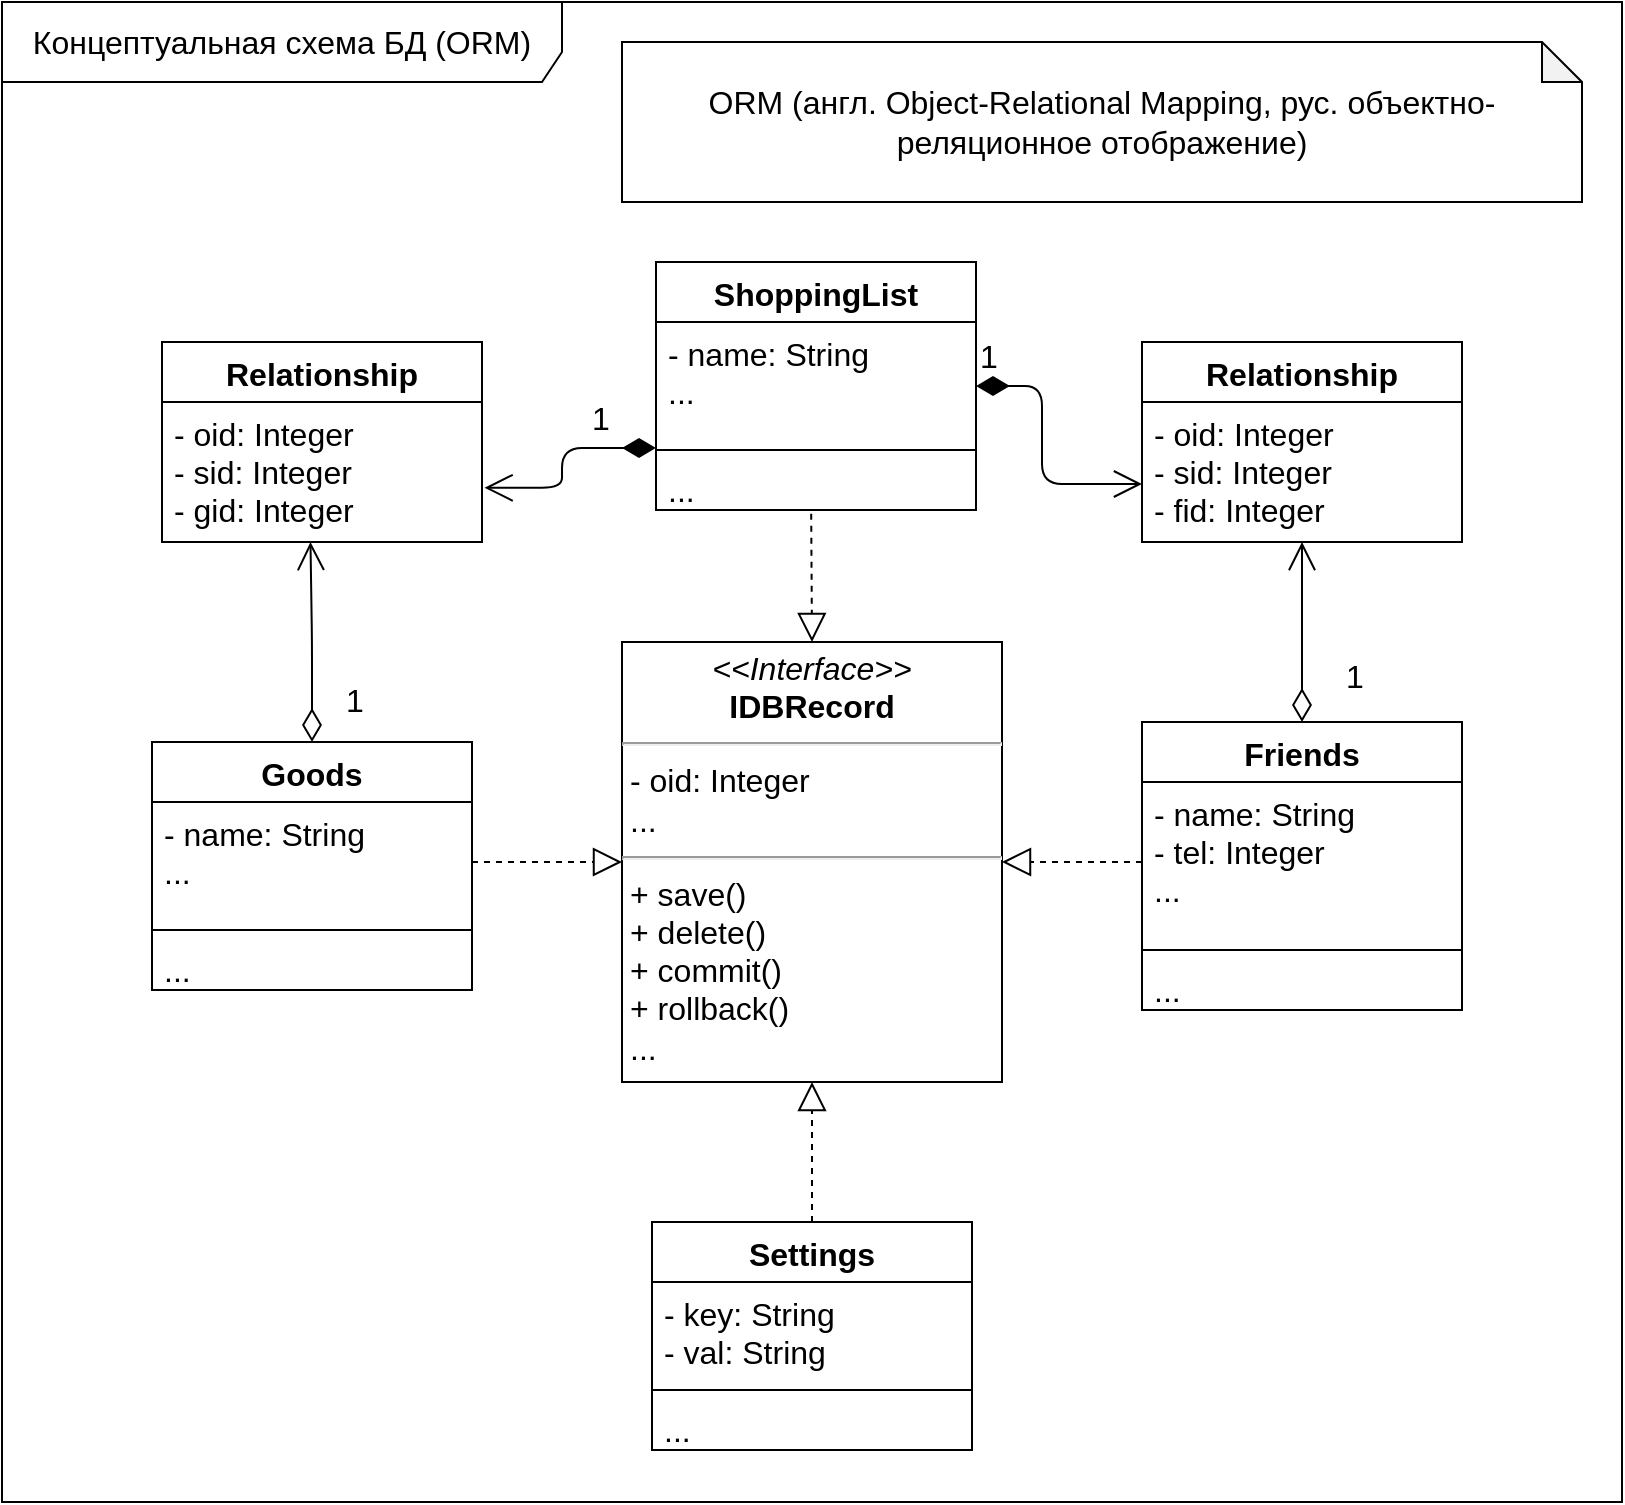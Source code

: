 <mxfile version="14.1.8" type="device"><diagram name="Page-1" id="e7e014a7-5840-1c2e-5031-d8a46d1fe8dd"><mxGraphModel dx="2906" dy="2106" grid="1" gridSize="10" guides="1" tooltips="1" connect="1" arrows="1" fold="1" page="1" pageScale="1" pageWidth="1169" pageHeight="826" background="none" math="0" shadow="0"><root><mxCell id="0"/><mxCell id="1" parent="0"/><mxCell id="31887JfQ04T_51z_vyh9-67" value="Концептуальная схема БД (ORM)" style="shape=umlFrame;whiteSpace=wrap;html=1;width=280;height=40;fontSize=16;" parent="1" vertex="1"><mxGeometry x="-989" y="-810" width="810" height="750" as="geometry"/></mxCell><mxCell id="rLfA0zWCiQZh1iKf0BME-2" value="&lt;p style=&quot;margin: 4px 0px 0px ; text-align: center ; font-size: 16px&quot;&gt;&lt;i style=&quot;font-size: 16px&quot;&gt;&amp;lt;&amp;lt;Interface&amp;gt;&amp;gt;&lt;/i&gt;&lt;br style=&quot;font-size: 16px&quot;&gt;&lt;b style=&quot;font-size: 16px&quot;&gt;IDBRecord&lt;/b&gt;&lt;br style=&quot;font-size: 16px&quot;&gt;&lt;/p&gt;&lt;hr style=&quot;font-size: 16px&quot;&gt;&lt;p style=&quot;margin: 0px 0px 0px 4px ; font-size: 16px&quot;&gt;- oid: Integer&lt;br style=&quot;font-size: 16px&quot;&gt;...&lt;/p&gt;&lt;hr style=&quot;font-size: 16px&quot;&gt;&lt;p style=&quot;margin: 0px 0px 0px 4px ; font-size: 16px&quot;&gt;+ save()&lt;br style=&quot;font-size: 16px&quot;&gt;+ delete()&lt;/p&gt;&lt;p style=&quot;margin: 0px 0px 0px 4px ; font-size: 16px&quot;&gt;+ commit()&lt;br style=&quot;font-size: 16px&quot;&gt;&lt;/p&gt;&lt;p style=&quot;margin: 0px 0px 0px 4px ; font-size: 16px&quot;&gt;+ rollback()&lt;/p&gt;&lt;p style=&quot;margin: 0px 0px 0px 4px ; font-size: 16px&quot;&gt;...&lt;/p&gt;" style="verticalAlign=top;align=left;overflow=fill;fontSize=16;fontFamily=Helvetica;html=1;" vertex="1" parent="1"><mxGeometry x="-679" y="-490" width="190" height="220" as="geometry"/></mxCell><mxCell id="rLfA0zWCiQZh1iKf0BME-3" value="ORM (англ. Object-Relational Mapping, рус. объектно-реляционное отображение)" style="shape=note;whiteSpace=wrap;html=1;backgroundOutline=1;darkOpacity=0.05;fontSize=16;size=20;" vertex="1" parent="1"><mxGeometry x="-679" y="-790" width="480" height="80" as="geometry"/></mxCell><mxCell id="rLfA0zWCiQZh1iKf0BME-4" value="Settings" style="swimlane;fontStyle=1;align=center;verticalAlign=top;childLayout=stackLayout;horizontal=1;startSize=30;horizontalStack=0;resizeParent=1;resizeParentMax=0;resizeLast=0;collapsible=1;marginBottom=0;fontSize=16;" vertex="1" parent="1"><mxGeometry x="-664" y="-200" width="160" height="114" as="geometry"/></mxCell><mxCell id="rLfA0zWCiQZh1iKf0BME-5" value="- key: String&#10;- val: String" style="text;strokeColor=none;fillColor=none;align=left;verticalAlign=top;spacingLeft=4;spacingRight=4;overflow=hidden;rotatable=0;points=[[0,0.5],[1,0.5]];portConstraint=eastwest;fontSize=16;" vertex="1" parent="rLfA0zWCiQZh1iKf0BME-4"><mxGeometry y="30" width="160" height="50" as="geometry"/></mxCell><mxCell id="rLfA0zWCiQZh1iKf0BME-6" value="" style="line;strokeWidth=1;fillColor=none;align=left;verticalAlign=middle;spacingTop=-1;spacingLeft=3;spacingRight=3;rotatable=0;labelPosition=right;points=[];portConstraint=eastwest;fontSize=16;" vertex="1" parent="rLfA0zWCiQZh1iKf0BME-4"><mxGeometry y="80" width="160" height="8" as="geometry"/></mxCell><mxCell id="rLfA0zWCiQZh1iKf0BME-7" value="..." style="text;strokeColor=none;fillColor=none;align=left;verticalAlign=top;spacingLeft=4;spacingRight=4;overflow=hidden;rotatable=0;points=[[0,0.5],[1,0.5]];portConstraint=eastwest;fontSize=16;" vertex="1" parent="rLfA0zWCiQZh1iKf0BME-4"><mxGeometry y="88" width="160" height="26" as="geometry"/></mxCell><mxCell id="rLfA0zWCiQZh1iKf0BME-8" value="" style="endArrow=block;dashed=1;endFill=0;endSize=12;html=1;fontSize=16;entryX=0.5;entryY=1;entryDx=0;entryDy=0;" edge="1" parent="1" source="rLfA0zWCiQZh1iKf0BME-4" target="rLfA0zWCiQZh1iKf0BME-2"><mxGeometry width="160" relative="1" as="geometry"><mxPoint x="-59" y="-304" as="sourcePoint"/><mxPoint x="-59" y="-414" as="targetPoint"/></mxGeometry></mxCell><mxCell id="rLfA0zWCiQZh1iKf0BME-9" value="Friends" style="swimlane;fontStyle=1;align=center;verticalAlign=top;childLayout=stackLayout;horizontal=1;startSize=30;horizontalStack=0;resizeParent=1;resizeParentMax=0;resizeLast=0;collapsible=1;marginBottom=0;fontSize=16;" vertex="1" parent="1"><mxGeometry x="-419" y="-450" width="160" height="144" as="geometry"/></mxCell><mxCell id="rLfA0zWCiQZh1iKf0BME-10" value="- name: String&#10;- tel: Integer&#10;..." style="text;strokeColor=none;fillColor=none;align=left;verticalAlign=top;spacingLeft=4;spacingRight=4;overflow=hidden;rotatable=0;points=[[0,0.5],[1,0.5]];portConstraint=eastwest;fontSize=16;" vertex="1" parent="rLfA0zWCiQZh1iKf0BME-9"><mxGeometry y="30" width="160" height="80" as="geometry"/></mxCell><mxCell id="rLfA0zWCiQZh1iKf0BME-11" value="" style="line;strokeWidth=1;fillColor=none;align=left;verticalAlign=middle;spacingTop=-1;spacingLeft=3;spacingRight=3;rotatable=0;labelPosition=right;points=[];portConstraint=eastwest;fontSize=16;" vertex="1" parent="rLfA0zWCiQZh1iKf0BME-9"><mxGeometry y="110" width="160" height="8" as="geometry"/></mxCell><mxCell id="rLfA0zWCiQZh1iKf0BME-12" value="..." style="text;strokeColor=none;fillColor=none;align=left;verticalAlign=top;spacingLeft=4;spacingRight=4;overflow=hidden;rotatable=0;points=[[0,0.5],[1,0.5]];portConstraint=eastwest;fontSize=16;" vertex="1" parent="rLfA0zWCiQZh1iKf0BME-9"><mxGeometry y="118" width="160" height="26" as="geometry"/></mxCell><mxCell id="rLfA0zWCiQZh1iKf0BME-13" value="ShoppingList" style="swimlane;fontStyle=1;align=center;verticalAlign=top;childLayout=stackLayout;horizontal=1;startSize=30;horizontalStack=0;resizeParent=1;resizeParentMax=0;resizeLast=0;collapsible=1;marginBottom=0;fontSize=16;" vertex="1" parent="1"><mxGeometry x="-662" y="-680" width="160" height="124" as="geometry"/></mxCell><mxCell id="rLfA0zWCiQZh1iKf0BME-14" value="- name: String&#10;..." style="text;strokeColor=none;fillColor=none;align=left;verticalAlign=top;spacingLeft=4;spacingRight=4;overflow=hidden;rotatable=0;points=[[0,0.5],[1,0.5]];portConstraint=eastwest;fontSize=16;" vertex="1" parent="rLfA0zWCiQZh1iKf0BME-13"><mxGeometry y="30" width="160" height="60" as="geometry"/></mxCell><mxCell id="rLfA0zWCiQZh1iKf0BME-15" value="" style="line;strokeWidth=1;fillColor=none;align=left;verticalAlign=middle;spacingTop=-1;spacingLeft=3;spacingRight=3;rotatable=0;labelPosition=right;points=[];portConstraint=eastwest;fontSize=16;" vertex="1" parent="rLfA0zWCiQZh1iKf0BME-13"><mxGeometry y="90" width="160" height="8" as="geometry"/></mxCell><mxCell id="rLfA0zWCiQZh1iKf0BME-16" value="..." style="text;strokeColor=none;fillColor=none;align=left;verticalAlign=top;spacingLeft=4;spacingRight=4;overflow=hidden;rotatable=0;points=[[0,0.5],[1,0.5]];portConstraint=eastwest;fontSize=16;" vertex="1" parent="rLfA0zWCiQZh1iKf0BME-13"><mxGeometry y="98" width="160" height="26" as="geometry"/></mxCell><mxCell id="rLfA0zWCiQZh1iKf0BME-17" value="Goods" style="swimlane;fontStyle=1;align=center;verticalAlign=top;childLayout=stackLayout;horizontal=1;startSize=30;horizontalStack=0;resizeParent=1;resizeParentMax=0;resizeLast=0;collapsible=1;marginBottom=0;fontSize=16;" vertex="1" parent="1"><mxGeometry x="-914" y="-440" width="160" height="124" as="geometry"/></mxCell><mxCell id="rLfA0zWCiQZh1iKf0BME-18" value="- name: String&#10;..." style="text;strokeColor=none;fillColor=none;align=left;verticalAlign=top;spacingLeft=4;spacingRight=4;overflow=hidden;rotatable=0;points=[[0,0.5],[1,0.5]];portConstraint=eastwest;fontSize=16;" vertex="1" parent="rLfA0zWCiQZh1iKf0BME-17"><mxGeometry y="30" width="160" height="60" as="geometry"/></mxCell><mxCell id="rLfA0zWCiQZh1iKf0BME-19" value="" style="line;strokeWidth=1;fillColor=none;align=left;verticalAlign=middle;spacingTop=-1;spacingLeft=3;spacingRight=3;rotatable=0;labelPosition=right;points=[];portConstraint=eastwest;fontSize=16;" vertex="1" parent="rLfA0zWCiQZh1iKf0BME-17"><mxGeometry y="90" width="160" height="8" as="geometry"/></mxCell><mxCell id="rLfA0zWCiQZh1iKf0BME-20" value="..." style="text;strokeColor=none;fillColor=none;align=left;verticalAlign=top;spacingLeft=4;spacingRight=4;overflow=hidden;rotatable=0;points=[[0,0.5],[1,0.5]];portConstraint=eastwest;fontSize=16;" vertex="1" parent="rLfA0zWCiQZh1iKf0BME-17"><mxGeometry y="98" width="160" height="26" as="geometry"/></mxCell><mxCell id="rLfA0zWCiQZh1iKf0BME-21" value="Relationship" style="swimlane;fontStyle=1;align=center;verticalAlign=top;childLayout=stackLayout;horizontal=1;startSize=30;horizontalStack=0;resizeParent=1;resizeParentMax=0;resizeLast=0;collapsible=1;marginBottom=0;fontSize=16;" vertex="1" parent="1"><mxGeometry x="-909" y="-640" width="160" height="100" as="geometry"/></mxCell><mxCell id="rLfA0zWCiQZh1iKf0BME-22" value="- oid: Integer&#10;- sid: Integer&#10;- gid: Integer" style="text;strokeColor=none;fillColor=none;align=left;verticalAlign=top;spacingLeft=4;spacingRight=4;overflow=hidden;rotatable=0;points=[[0,0.5],[1,0.5]];portConstraint=eastwest;fontSize=16;" vertex="1" parent="rLfA0zWCiQZh1iKf0BME-21"><mxGeometry y="30" width="160" height="70" as="geometry"/></mxCell><mxCell id="rLfA0zWCiQZh1iKf0BME-27" value="" style="endArrow=block;dashed=1;endFill=0;endSize=12;html=1;fontSize=16;entryX=0.5;entryY=0;entryDx=0;entryDy=0;exitX=0.485;exitY=1.072;exitDx=0;exitDy=0;exitPerimeter=0;" edge="1" parent="1" source="rLfA0zWCiQZh1iKf0BME-16" target="rLfA0zWCiQZh1iKf0BME-2"><mxGeometry width="160" relative="1" as="geometry"><mxPoint x="-559" y="-540" as="sourcePoint"/><mxPoint x="-339" y="-420" as="targetPoint"/></mxGeometry></mxCell><mxCell id="rLfA0zWCiQZh1iKf0BME-28" value="" style="endArrow=block;dashed=1;endFill=0;endSize=12;html=1;fontSize=16;exitX=1;exitY=0.5;exitDx=0;exitDy=0;entryX=0;entryY=0.5;entryDx=0;entryDy=0;" edge="1" parent="1" source="rLfA0zWCiQZh1iKf0BME-18" target="rLfA0zWCiQZh1iKf0BME-2"><mxGeometry width="160" relative="1" as="geometry"><mxPoint x="-499" y="-420" as="sourcePoint"/><mxPoint x="-339" y="-420" as="targetPoint"/></mxGeometry></mxCell><mxCell id="rLfA0zWCiQZh1iKf0BME-29" value="" style="endArrow=block;dashed=1;endFill=0;endSize=12;html=1;fontSize=16;entryX=1;entryY=0.5;entryDx=0;entryDy=0;exitX=0;exitY=0.5;exitDx=0;exitDy=0;" edge="1" parent="1" source="rLfA0zWCiQZh1iKf0BME-10" target="rLfA0zWCiQZh1iKf0BME-2"><mxGeometry width="160" relative="1" as="geometry"><mxPoint x="-399" y="-110" as="sourcePoint"/><mxPoint x="-339" y="-420" as="targetPoint"/></mxGeometry></mxCell><mxCell id="rLfA0zWCiQZh1iKf0BME-30" value="Relationship" style="swimlane;fontStyle=1;align=center;verticalAlign=top;childLayout=stackLayout;horizontal=1;startSize=30;horizontalStack=0;resizeParent=1;resizeParentMax=0;resizeLast=0;collapsible=1;marginBottom=0;fontSize=16;" vertex="1" parent="1"><mxGeometry x="-419" y="-640" width="160" height="100" as="geometry"/></mxCell><mxCell id="rLfA0zWCiQZh1iKf0BME-31" value="- oid: Integer&#10;- sid: Integer&#10;- fid: Integer" style="text;strokeColor=none;fillColor=none;align=left;verticalAlign=top;spacingLeft=4;spacingRight=4;overflow=hidden;rotatable=0;points=[[0,0.5],[1,0.5]];portConstraint=eastwest;fontSize=16;" vertex="1" parent="rLfA0zWCiQZh1iKf0BME-30"><mxGeometry y="30" width="160" height="70" as="geometry"/></mxCell><mxCell id="rLfA0zWCiQZh1iKf0BME-32" value="1" style="endArrow=open;html=1;endSize=12;startArrow=diamondThin;startSize=14;startFill=0;edgeStyle=orthogonalEdgeStyle;align=left;verticalAlign=bottom;fontSize=16;entryX=0.464;entryY=1;entryDx=0;entryDy=0;entryPerimeter=0;exitX=0.5;exitY=0;exitDx=0;exitDy=0;" edge="1" parent="1" source="rLfA0zWCiQZh1iKf0BME-17" target="rLfA0zWCiQZh1iKf0BME-22"><mxGeometry x="-0.801" y="-15" relative="1" as="geometry"><mxPoint x="-919" y="-250" as="sourcePoint"/><mxPoint x="-759" y="-250" as="targetPoint"/><mxPoint y="1" as="offset"/></mxGeometry></mxCell><mxCell id="rLfA0zWCiQZh1iKf0BME-34" value="1" style="endArrow=open;html=1;endSize=12;startArrow=diamondThin;startSize=14;startFill=0;edgeStyle=orthogonalEdgeStyle;align=left;verticalAlign=bottom;fontSize=16;exitX=0.5;exitY=0;exitDx=0;exitDy=0;" edge="1" parent="1" source="rLfA0zWCiQZh1iKf0BME-9" target="rLfA0zWCiQZh1iKf0BME-30"><mxGeometry x="-0.778" y="-20" relative="1" as="geometry"><mxPoint x="-659" y="-420" as="sourcePoint"/><mxPoint x="-499" y="-420" as="targetPoint"/><mxPoint y="-1" as="offset"/></mxGeometry></mxCell><mxCell id="rLfA0zWCiQZh1iKf0BME-35" value="1" style="endArrow=open;html=1;endSize=12;startArrow=diamondThin;startSize=14;startFill=1;edgeStyle=orthogonalEdgeStyle;align=left;verticalAlign=bottom;fontSize=16;entryX=1.008;entryY=0.613;entryDx=0;entryDy=0;entryPerimeter=0;" edge="1" parent="1" source="rLfA0zWCiQZh1iKf0BME-13" target="rLfA0zWCiQZh1iKf0BME-22"><mxGeometry x="-0.358" y="-3" relative="1" as="geometry"><mxPoint x="-914" y="-210" as="sourcePoint"/><mxPoint x="-754" y="-210" as="targetPoint"/><Array as="points"><mxPoint x="-709" y="-587"/><mxPoint x="-709" y="-567"/></Array><mxPoint as="offset"/></mxGeometry></mxCell><mxCell id="rLfA0zWCiQZh1iKf0BME-36" value="1" style="endArrow=open;html=1;endSize=12;startArrow=diamondThin;startSize=14;startFill=1;edgeStyle=orthogonalEdgeStyle;align=left;verticalAlign=bottom;fontSize=16;" edge="1" parent="1" source="rLfA0zWCiQZh1iKf0BME-13" target="rLfA0zWCiQZh1iKf0BME-30"><mxGeometry x="-1" y="3" relative="1" as="geometry"><mxPoint x="-539" y="-420" as="sourcePoint"/><mxPoint x="-379" y="-420" as="targetPoint"/><Array as="points"><mxPoint x="-469" y="-618"/><mxPoint x="-469" y="-569"/></Array></mxGeometry></mxCell></root></mxGraphModel></diagram></mxfile>